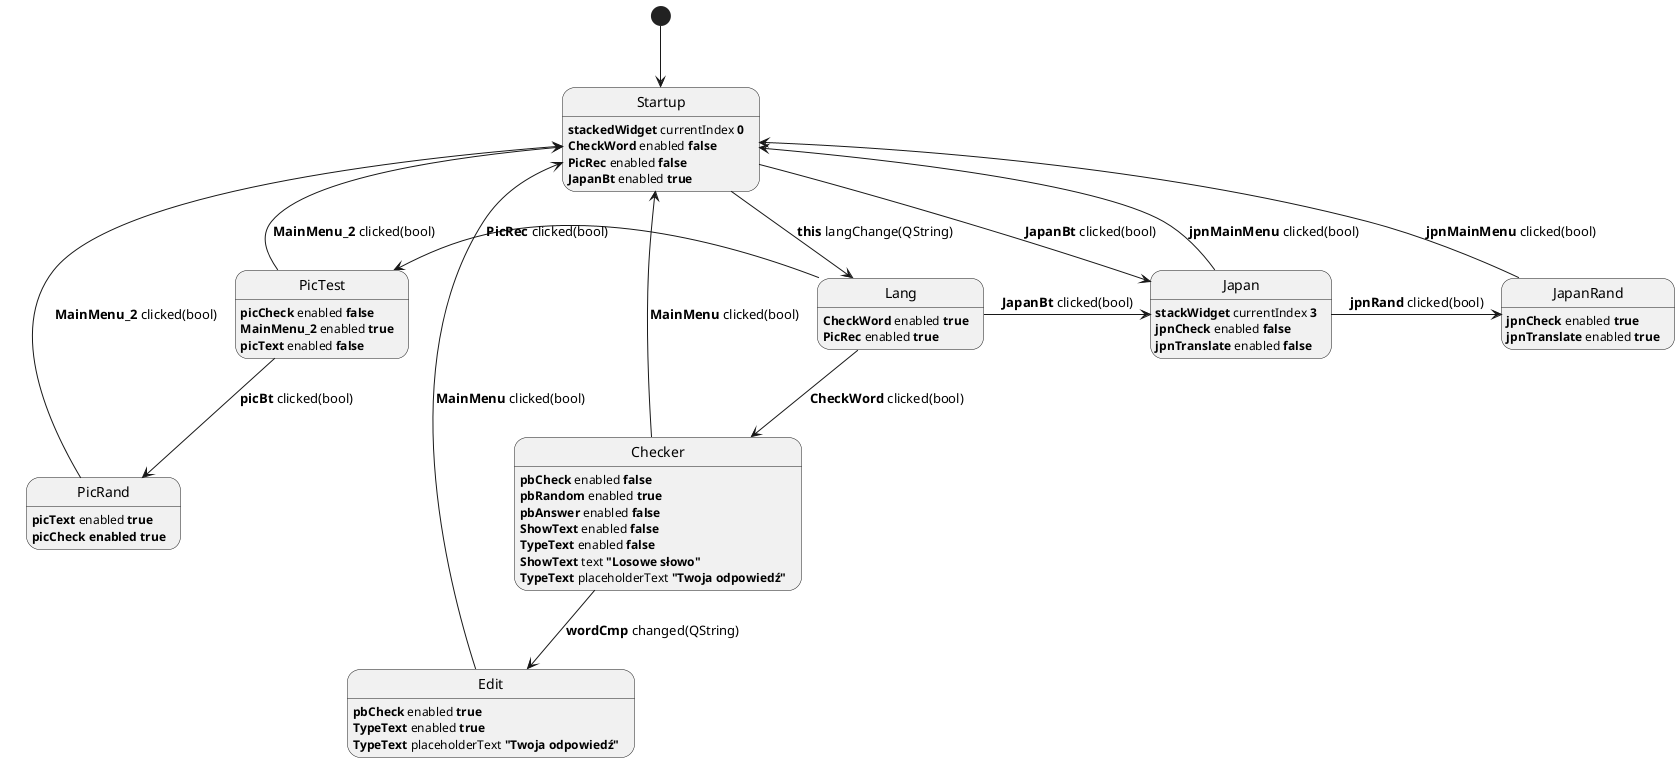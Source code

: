 @startuml

[*] -down-> Startup
Startup -down-> Lang : <b>this</b> langChange(QString)
Startup -right-> Japan : <b>JapanBt</b> clicked(bool)
Lang -right-> Japan : <b>JapanBt</b> clicked(bool)
Lang -down-> Checker : <b>CheckWord</b> clicked(bool)
Lang -left-> PicTest : <b>PicRec</b> clicked(bool)
PicTest -up-> Startup : <b>MainMenu_2</b> clicked(bool)
PicTest -down-> PicRand : <b>picBt</b> clicked(bool)
PicRand -up-> Startup : <b>MainMenu_2</b> clicked(bool)
Checker -left->Startup : <b>MainMenu</b> clicked(bool)
Checker -down->Edit : <b>wordCmp</b> changed(QString)
Edit -left-> Startup : <b>MainMenu</b> clicked(bool)
Japan -right->JapanRand : <b>jpnRand</b> clicked(bool)
Japan -left->Startup : <b>jpnMainMenu</b> clicked(bool)
JapanRand -left->Startup : <b>jpnMainMenu</b> clicked(bool)
 

Startup: <b>stackedWidget</b> currentIndex <b>0</b>
Startup: <b>CheckWord</b> enabled <b>false</b>
Startup: <b>PicRec</b> enabled <b>false</b>
Startup: <b>JapanBt</b> enabled <b>true</b>

Lang: <b>CheckWord</b> enabled <b>true</b>
Lang: <b>PicRec</b> enabled <b>true</b>

Checker: <b>pbCheck</b> enabled <b>false</b>
Checker: <b>pbRandom</b> enabled <b>true</b>
Checker: <b>pbAnswer</b> enabled <b>false</b>
Checker: <b>ShowText</b> enabled <b>false</b>
Checker: <b>TypeText</b> enabled <b>false</b>
Checker: <b>ShowText</b> text <b>"Losowe słowo"</b>
Checker: <b>TypeText</b> placeholderText <b>"Twoja odpowiedź"</b>

Edit: <b>pbCheck</b> enabled <b>true</b>
Edit: <b>TypeText</b> enabled <b>true</b>
Edit: <b>TypeText</b> placeholderText <b>"Twoja odpowiedź"</b>

PicTest: <b>picCheck</b> enabled <b>false</b>
PicTest: <b>MainMenu_2</b> enabled <b>true</b>
PicTest: <b>picText</b> enabled <b>false</b>

PicRand: <b>picText</b> enabled <b>true</b>
PicRand: <b>picCheck<b> enabled <b>true</b>

Japan: <b>stackWidget</b> currentIndex <b>3</b>
Japan: <b>jpnCheck</b> enabled <b>false</b>
Japan: <b>jpnTranslate</b> enabled <b>false</b>

JapanRand: <b>jpnCheck</b> enabled <b>true</b>
JapanRand: <b>jpnTranslate</b> enabled <b>true</b>




@enduml
